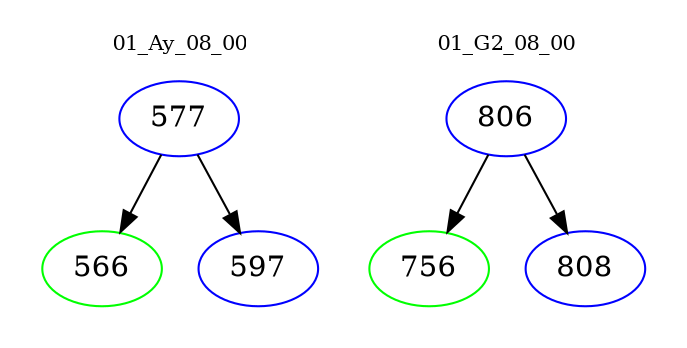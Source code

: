 digraph{
subgraph cluster_0 {
color = white
label = "01_Ay_08_00";
fontsize=10;
T0_577 [label="577", color="blue"]
T0_577 -> T0_566 [color="black"]
T0_566 [label="566", color="green"]
T0_577 -> T0_597 [color="black"]
T0_597 [label="597", color="blue"]
}
subgraph cluster_1 {
color = white
label = "01_G2_08_00";
fontsize=10;
T1_806 [label="806", color="blue"]
T1_806 -> T1_756 [color="black"]
T1_756 [label="756", color="green"]
T1_806 -> T1_808 [color="black"]
T1_808 [label="808", color="blue"]
}
}
